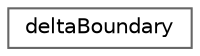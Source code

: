 digraph "Graphical Class Hierarchy"
{
 // LATEX_PDF_SIZE
  bgcolor="transparent";
  edge [fontname=Helvetica,fontsize=10,labelfontname=Helvetica,labelfontsize=10];
  node [fontname=Helvetica,fontsize=10,shape=box,height=0.2,width=0.4];
  rankdir="LR";
  Node0 [id="Node000000",label="deltaBoundary",height=0.2,width=0.4,color="grey40", fillcolor="white", style="filled",URL="$classFoam_1_1deltaBoundary.html",tooltip="Differentiation of the mesh data structure."];
}
